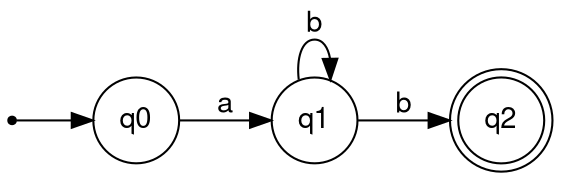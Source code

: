 digraph a_b {
	node [fontname="Helvetica,Arial,sans-serif"]
	edge [fontname="Helvetica,Arial,sans-serif"]
	rankdir=LR;
	node [shape = doublecircle]; q2 ;
	node [shape = circle];
	inic[shape=point];
	inic -> q0;
	q0 -> q1 [label = "a"];
	q1 -> q1 [label = "b"];
	q1 -> q2 [label = "b"];
}

